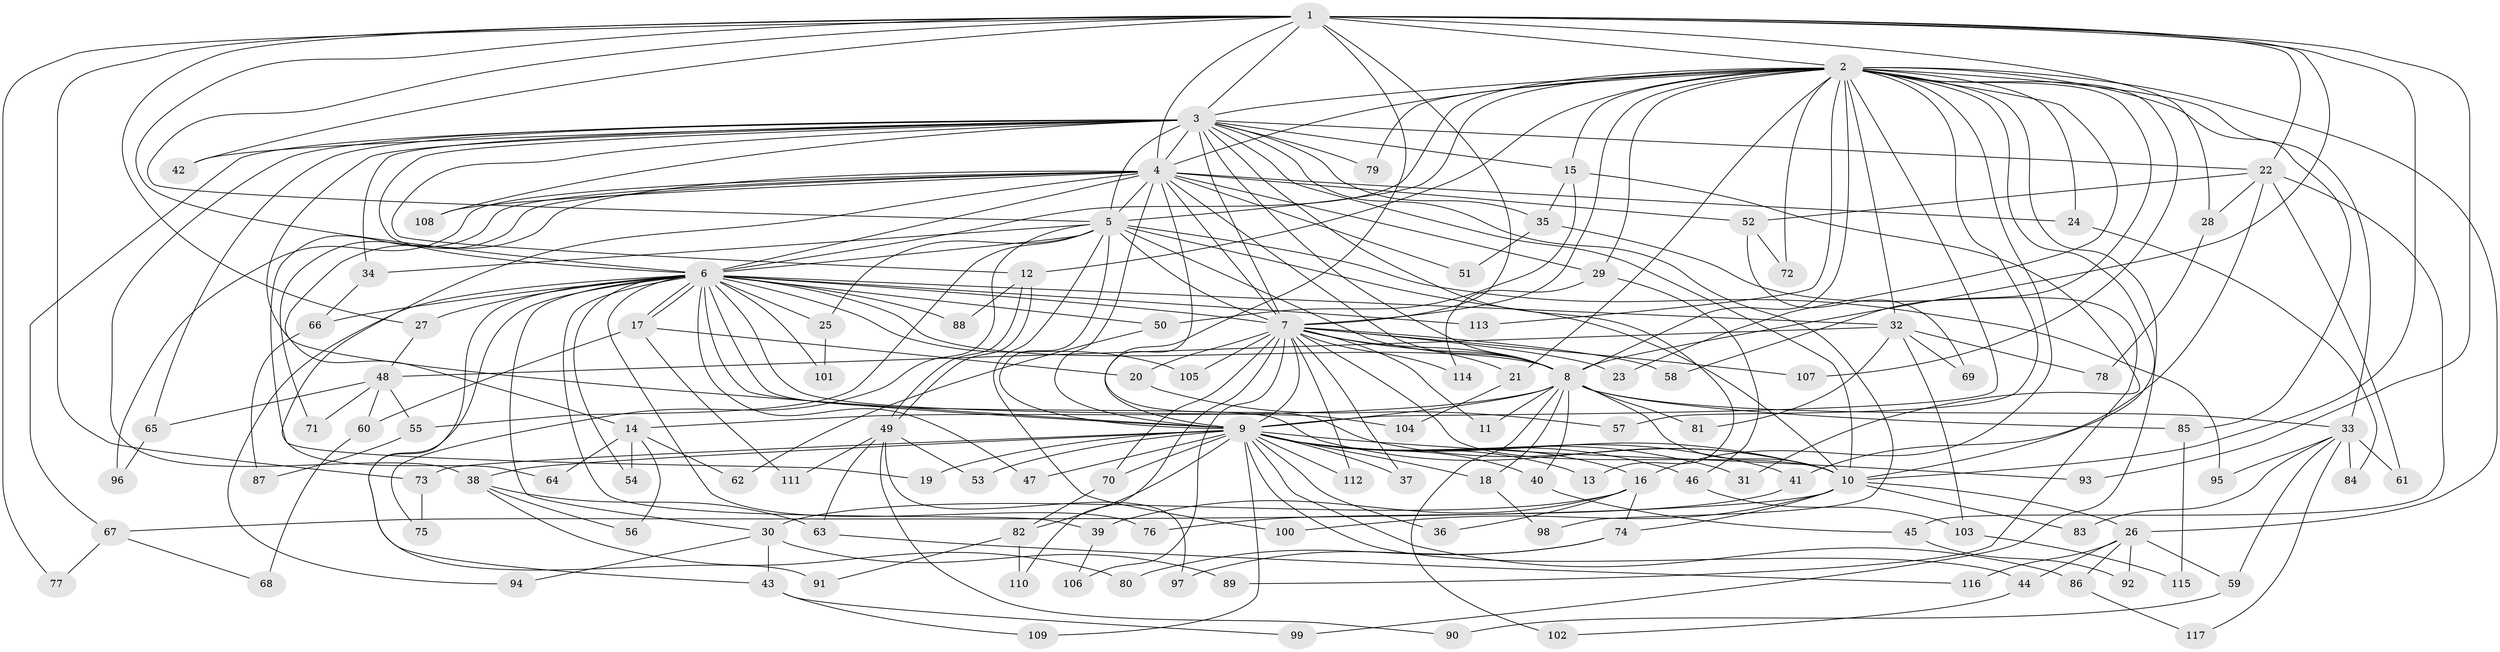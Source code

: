 // coarse degree distribution, {15: 0.033707865168539325, 28: 0.011235955056179775, 21: 0.011235955056179775, 19: 0.011235955056179775, 26: 0.02247191011235955, 22: 0.011235955056179775, 17: 0.011235955056179775, 2: 0.4943820224719101, 6: 0.033707865168539325, 5: 0.011235955056179775, 3: 0.20224719101123595, 7: 0.02247191011235955, 8: 0.02247191011235955, 4: 0.0898876404494382, 11: 0.011235955056179775}
// Generated by graph-tools (version 1.1) at 2025/23/03/03/25 07:23:43]
// undirected, 117 vertices, 259 edges
graph export_dot {
graph [start="1"]
  node [color=gray90,style=filled];
  1;
  2;
  3;
  4;
  5;
  6;
  7;
  8;
  9;
  10;
  11;
  12;
  13;
  14;
  15;
  16;
  17;
  18;
  19;
  20;
  21;
  22;
  23;
  24;
  25;
  26;
  27;
  28;
  29;
  30;
  31;
  32;
  33;
  34;
  35;
  36;
  37;
  38;
  39;
  40;
  41;
  42;
  43;
  44;
  45;
  46;
  47;
  48;
  49;
  50;
  51;
  52;
  53;
  54;
  55;
  56;
  57;
  58;
  59;
  60;
  61;
  62;
  63;
  64;
  65;
  66;
  67;
  68;
  69;
  70;
  71;
  72;
  73;
  74;
  75;
  76;
  77;
  78;
  79;
  80;
  81;
  82;
  83;
  84;
  85;
  86;
  87;
  88;
  89;
  90;
  91;
  92;
  93;
  94;
  95;
  96;
  97;
  98;
  99;
  100;
  101;
  102;
  103;
  104;
  105;
  106;
  107;
  108;
  109;
  110;
  111;
  112;
  113;
  114;
  115;
  116;
  117;
  1 -- 2;
  1 -- 3;
  1 -- 4;
  1 -- 5;
  1 -- 6;
  1 -- 7;
  1 -- 8;
  1 -- 9;
  1 -- 10;
  1 -- 22;
  1 -- 27;
  1 -- 28;
  1 -- 42;
  1 -- 73;
  1 -- 77;
  1 -- 93;
  2 -- 3;
  2 -- 4;
  2 -- 5;
  2 -- 6;
  2 -- 7;
  2 -- 8;
  2 -- 9;
  2 -- 10;
  2 -- 12;
  2 -- 15;
  2 -- 16;
  2 -- 21;
  2 -- 23;
  2 -- 24;
  2 -- 26;
  2 -- 29;
  2 -- 32;
  2 -- 33;
  2 -- 57;
  2 -- 58;
  2 -- 72;
  2 -- 79;
  2 -- 85;
  2 -- 99;
  2 -- 107;
  2 -- 113;
  3 -- 4;
  3 -- 5;
  3 -- 6;
  3 -- 7;
  3 -- 8;
  3 -- 9;
  3 -- 10;
  3 -- 12;
  3 -- 13;
  3 -- 15;
  3 -- 22;
  3 -- 34;
  3 -- 35;
  3 -- 38;
  3 -- 42;
  3 -- 65;
  3 -- 67;
  3 -- 79;
  3 -- 98;
  3 -- 108;
  4 -- 5;
  4 -- 6;
  4 -- 7;
  4 -- 8;
  4 -- 9;
  4 -- 10;
  4 -- 14;
  4 -- 19;
  4 -- 24;
  4 -- 29;
  4 -- 51;
  4 -- 52;
  4 -- 64;
  4 -- 71;
  4 -- 96;
  4 -- 108;
  5 -- 6;
  5 -- 7;
  5 -- 8;
  5 -- 9;
  5 -- 10;
  5 -- 25;
  5 -- 34;
  5 -- 55;
  5 -- 75;
  5 -- 95;
  5 -- 100;
  6 -- 7;
  6 -- 8;
  6 -- 9;
  6 -- 10;
  6 -- 17;
  6 -- 17;
  6 -- 25;
  6 -- 27;
  6 -- 30;
  6 -- 32;
  6 -- 39;
  6 -- 43;
  6 -- 47;
  6 -- 50;
  6 -- 54;
  6 -- 66;
  6 -- 76;
  6 -- 88;
  6 -- 91;
  6 -- 94;
  6 -- 101;
  6 -- 104;
  6 -- 105;
  6 -- 113;
  7 -- 8;
  7 -- 9;
  7 -- 10;
  7 -- 11;
  7 -- 20;
  7 -- 21;
  7 -- 23;
  7 -- 37;
  7 -- 58;
  7 -- 70;
  7 -- 105;
  7 -- 106;
  7 -- 107;
  7 -- 110;
  7 -- 112;
  7 -- 114;
  8 -- 9;
  8 -- 10;
  8 -- 11;
  8 -- 14;
  8 -- 18;
  8 -- 33;
  8 -- 40;
  8 -- 81;
  8 -- 85;
  8 -- 102;
  9 -- 10;
  9 -- 13;
  9 -- 16;
  9 -- 18;
  9 -- 19;
  9 -- 31;
  9 -- 36;
  9 -- 37;
  9 -- 38;
  9 -- 40;
  9 -- 41;
  9 -- 44;
  9 -- 46;
  9 -- 47;
  9 -- 53;
  9 -- 70;
  9 -- 73;
  9 -- 82;
  9 -- 86;
  9 -- 93;
  9 -- 109;
  9 -- 112;
  10 -- 26;
  10 -- 67;
  10 -- 74;
  10 -- 83;
  10 -- 100;
  12 -- 49;
  12 -- 49;
  12 -- 88;
  14 -- 54;
  14 -- 56;
  14 -- 62;
  14 -- 64;
  15 -- 31;
  15 -- 35;
  15 -- 50;
  16 -- 30;
  16 -- 36;
  16 -- 39;
  16 -- 74;
  17 -- 20;
  17 -- 60;
  17 -- 111;
  18 -- 98;
  20 -- 57;
  21 -- 104;
  22 -- 28;
  22 -- 41;
  22 -- 45;
  22 -- 52;
  22 -- 61;
  24 -- 84;
  25 -- 101;
  26 -- 44;
  26 -- 59;
  26 -- 86;
  26 -- 92;
  26 -- 116;
  27 -- 48;
  28 -- 78;
  29 -- 46;
  29 -- 114;
  30 -- 43;
  30 -- 89;
  30 -- 94;
  32 -- 48;
  32 -- 69;
  32 -- 78;
  32 -- 81;
  32 -- 103;
  33 -- 59;
  33 -- 61;
  33 -- 83;
  33 -- 84;
  33 -- 95;
  33 -- 117;
  34 -- 66;
  35 -- 51;
  35 -- 89;
  38 -- 56;
  38 -- 63;
  38 -- 80;
  39 -- 106;
  40 -- 45;
  41 -- 76;
  43 -- 99;
  43 -- 109;
  44 -- 102;
  45 -- 92;
  46 -- 103;
  48 -- 55;
  48 -- 60;
  48 -- 65;
  48 -- 71;
  49 -- 53;
  49 -- 63;
  49 -- 90;
  49 -- 97;
  49 -- 111;
  50 -- 62;
  52 -- 69;
  52 -- 72;
  55 -- 87;
  59 -- 90;
  60 -- 68;
  63 -- 116;
  65 -- 96;
  66 -- 87;
  67 -- 68;
  67 -- 77;
  70 -- 82;
  73 -- 75;
  74 -- 80;
  74 -- 97;
  82 -- 91;
  82 -- 110;
  85 -- 115;
  86 -- 117;
  103 -- 115;
}
